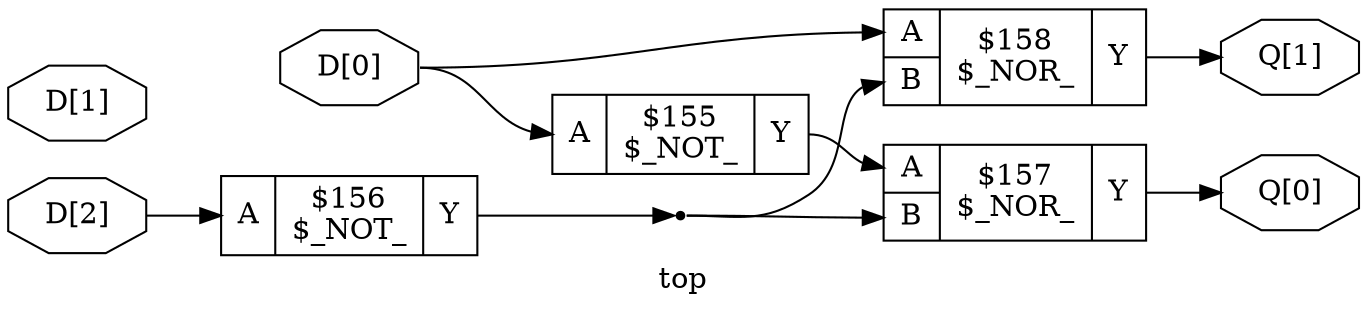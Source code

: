 digraph "top" {
label="top";
rankdir="LR";
remincross=true;
n3 [ shape=octagon, label="D[0]", color="black", fontcolor="black"];
n4 [ shape=octagon, label="D[1]", color="black", fontcolor="black"];
n5 [ shape=octagon, label="D[2]", color="black", fontcolor="black"];
n6 [ shape=octagon, label="Q[0]", color="black", fontcolor="black"];
n7 [ shape=octagon, label="Q[1]", color="black", fontcolor="black"];
c10 [ shape=record, label="{{<p8> A}|$155\n$_NOT_|{<p9> Y}}",  ];
c11 [ shape=record, label="{{<p8> A}|$156\n$_NOT_|{<p9> Y}}",  ];
c13 [ shape=record, label="{{<p8> A|<p12> B}|$157\n$_NOR_|{<p9> Y}}",  ];
c14 [ shape=record, label="{{<p8> A|<p12> B}|$158\n$_NOR_|{<p9> Y}}",  ];
c10:p9:e -> c13:p8:w [color="black", fontcolor="black", label=""];
n2 [ shape=point ];
c11:p9:e -> n2:w [color="black", fontcolor="black", label=""];
n2:e -> c13:p12:w [color="black", fontcolor="black", label=""];
n2:e -> c14:p12:w [color="black", fontcolor="black", label=""];
n3:e -> c10:p8:w [color="black", fontcolor="black", label=""];
n3:e -> c14:p8:w [color="black", fontcolor="black", label=""];
n5:e -> c11:p8:w [color="black", fontcolor="black", label=""];
c13:p9:e -> n6:w [color="black", fontcolor="black", label=""];
c14:p9:e -> n7:w [color="black", fontcolor="black", label=""];
}
